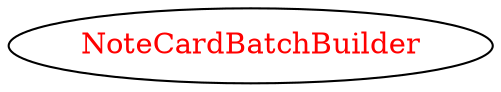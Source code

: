 digraph dependencyGraph {
 concentrate=true;
 ranksep="2.0";
 rankdir="LR"; 
 splines="ortho";
"NoteCardBatchBuilder" [fontcolor="red"];
}